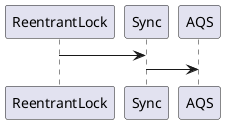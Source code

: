 @startuml

/'
    participant 定义参与者顺序
    database 图标为数据库形状

'/
participant ReentrantLock
participant Sync
participant AQS

ReentrantLock -> Sync:
Sync -> AQS




@enduml